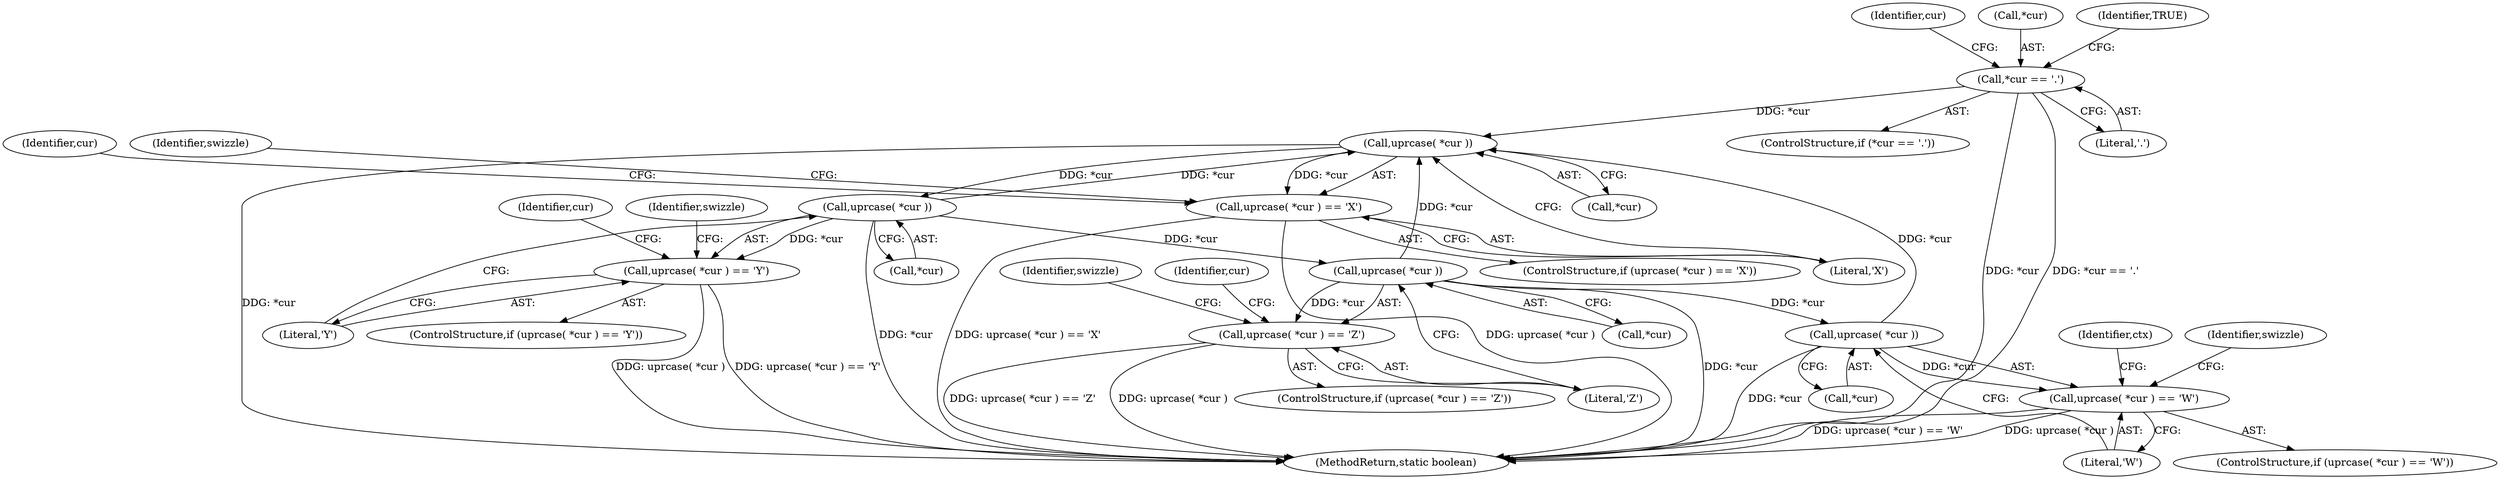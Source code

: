 digraph "0_virglrenderer_e534b51ca3c3cd25f3990589932a9ed711c59b27@pointer" {
"1001698" [label="(Call,*cur == '.')"];
"1001721" [label="(Call,uprcase( *cur ))"];
"1001720" [label="(Call,uprcase( *cur ) == 'X')"];
"1001733" [label="(Call,uprcase( *cur ))"];
"1001732" [label="(Call,uprcase( *cur ) == 'Y')"];
"1001745" [label="(Call,uprcase( *cur ))"];
"1001744" [label="(Call,uprcase( *cur ) == 'Z')"];
"1001757" [label="(Call,uprcase( *cur ))"];
"1001756" [label="(Call,uprcase( *cur ) == 'W')"];
"1001724" [label="(Literal,'X')"];
"1001722" [label="(Call,*cur)"];
"1001763" [label="(Identifier,swizzle)"];
"1001732" [label="(Call,uprcase( *cur ) == 'Y')"];
"1001744" [label="(Call,uprcase( *cur ) == 'Z')"];
"1001755" [label="(ControlStructure,if (uprcase( *cur ) == 'W'))"];
"1001756" [label="(Call,uprcase( *cur ) == 'W')"];
"1001733" [label="(Call,uprcase( *cur ))"];
"1001735" [label="(Identifier,cur)"];
"1001721" [label="(Call,uprcase( *cur ))"];
"1001746" [label="(Call,*cur)"];
"1001748" [label="(Literal,'Z')"];
"1001705" [label="(Identifier,cur)"];
"1001727" [label="(Identifier,swizzle)"];
"1001719" [label="(ControlStructure,if (uprcase( *cur ) == 'X'))"];
"1001734" [label="(Call,*cur)"];
"1001751" [label="(Identifier,swizzle)"];
"1001769" [label="(Identifier,ctx)"];
"1001759" [label="(Identifier,cur)"];
"1001720" [label="(Call,uprcase( *cur ) == 'X')"];
"1001731" [label="(ControlStructure,if (uprcase( *cur ) == 'Y'))"];
"1001698" [label="(Call,*cur == '.')"];
"1001699" [label="(Call,*cur)"];
"1001697" [label="(ControlStructure,if (*cur == '.'))"];
"1001747" [label="(Identifier,cur)"];
"1001743" [label="(ControlStructure,if (uprcase( *cur ) == 'Z'))"];
"1004167" [label="(MethodReturn,static boolean)"];
"1001745" [label="(Call,uprcase( *cur ))"];
"1001736" [label="(Literal,'Y')"];
"1001701" [label="(Literal,'.')"];
"1001757" [label="(Call,uprcase( *cur ))"];
"1001760" [label="(Literal,'W')"];
"1001739" [label="(Identifier,swizzle)"];
"1001758" [label="(Call,*cur)"];
"1001785" [label="(Identifier,TRUE)"];
"1001698" -> "1001697"  [label="AST: "];
"1001698" -> "1001701"  [label="CFG: "];
"1001699" -> "1001698"  [label="AST: "];
"1001701" -> "1001698"  [label="AST: "];
"1001705" -> "1001698"  [label="CFG: "];
"1001785" -> "1001698"  [label="CFG: "];
"1001698" -> "1004167"  [label="DDG: *cur"];
"1001698" -> "1004167"  [label="DDG: *cur == '.'"];
"1001698" -> "1001721"  [label="DDG: *cur"];
"1001721" -> "1001720"  [label="AST: "];
"1001721" -> "1001722"  [label="CFG: "];
"1001722" -> "1001721"  [label="AST: "];
"1001724" -> "1001721"  [label="CFG: "];
"1001721" -> "1004167"  [label="DDG: *cur"];
"1001721" -> "1001720"  [label="DDG: *cur"];
"1001757" -> "1001721"  [label="DDG: *cur"];
"1001733" -> "1001721"  [label="DDG: *cur"];
"1001745" -> "1001721"  [label="DDG: *cur"];
"1001721" -> "1001733"  [label="DDG: *cur"];
"1001720" -> "1001719"  [label="AST: "];
"1001720" -> "1001724"  [label="CFG: "];
"1001724" -> "1001720"  [label="AST: "];
"1001727" -> "1001720"  [label="CFG: "];
"1001735" -> "1001720"  [label="CFG: "];
"1001720" -> "1004167"  [label="DDG: uprcase( *cur )"];
"1001720" -> "1004167"  [label="DDG: uprcase( *cur ) == 'X'"];
"1001733" -> "1001732"  [label="AST: "];
"1001733" -> "1001734"  [label="CFG: "];
"1001734" -> "1001733"  [label="AST: "];
"1001736" -> "1001733"  [label="CFG: "];
"1001733" -> "1004167"  [label="DDG: *cur"];
"1001733" -> "1001732"  [label="DDG: *cur"];
"1001733" -> "1001745"  [label="DDG: *cur"];
"1001732" -> "1001731"  [label="AST: "];
"1001732" -> "1001736"  [label="CFG: "];
"1001736" -> "1001732"  [label="AST: "];
"1001739" -> "1001732"  [label="CFG: "];
"1001747" -> "1001732"  [label="CFG: "];
"1001732" -> "1004167"  [label="DDG: uprcase( *cur ) == 'Y'"];
"1001732" -> "1004167"  [label="DDG: uprcase( *cur )"];
"1001745" -> "1001744"  [label="AST: "];
"1001745" -> "1001746"  [label="CFG: "];
"1001746" -> "1001745"  [label="AST: "];
"1001748" -> "1001745"  [label="CFG: "];
"1001745" -> "1004167"  [label="DDG: *cur"];
"1001745" -> "1001744"  [label="DDG: *cur"];
"1001745" -> "1001757"  [label="DDG: *cur"];
"1001744" -> "1001743"  [label="AST: "];
"1001744" -> "1001748"  [label="CFG: "];
"1001748" -> "1001744"  [label="AST: "];
"1001751" -> "1001744"  [label="CFG: "];
"1001759" -> "1001744"  [label="CFG: "];
"1001744" -> "1004167"  [label="DDG: uprcase( *cur ) == 'Z'"];
"1001744" -> "1004167"  [label="DDG: uprcase( *cur )"];
"1001757" -> "1001756"  [label="AST: "];
"1001757" -> "1001758"  [label="CFG: "];
"1001758" -> "1001757"  [label="AST: "];
"1001760" -> "1001757"  [label="CFG: "];
"1001757" -> "1004167"  [label="DDG: *cur"];
"1001757" -> "1001756"  [label="DDG: *cur"];
"1001756" -> "1001755"  [label="AST: "];
"1001756" -> "1001760"  [label="CFG: "];
"1001760" -> "1001756"  [label="AST: "];
"1001763" -> "1001756"  [label="CFG: "];
"1001769" -> "1001756"  [label="CFG: "];
"1001756" -> "1004167"  [label="DDG: uprcase( *cur ) == 'W'"];
"1001756" -> "1004167"  [label="DDG: uprcase( *cur )"];
}
